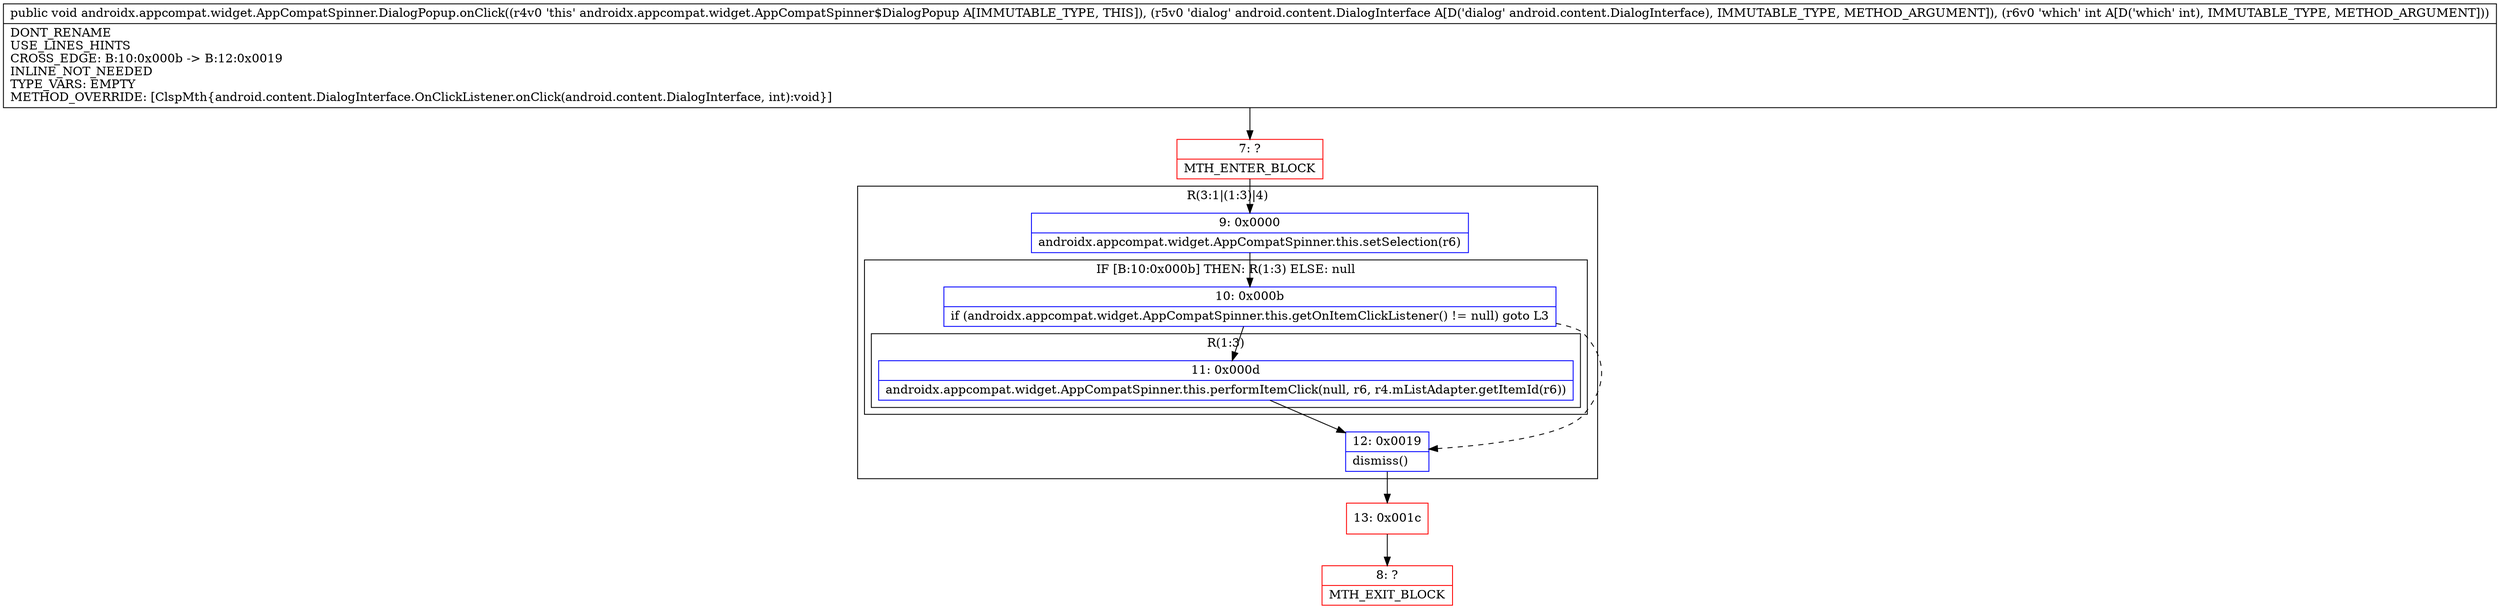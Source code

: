 digraph "CFG forandroidx.appcompat.widget.AppCompatSpinner.DialogPopup.onClick(Landroid\/content\/DialogInterface;I)V" {
subgraph cluster_Region_1766890928 {
label = "R(3:1|(1:3)|4)";
node [shape=record,color=blue];
Node_9 [shape=record,label="{9\:\ 0x0000|androidx.appcompat.widget.AppCompatSpinner.this.setSelection(r6)\l}"];
subgraph cluster_IfRegion_917673181 {
label = "IF [B:10:0x000b] THEN: R(1:3) ELSE: null";
node [shape=record,color=blue];
Node_10 [shape=record,label="{10\:\ 0x000b|if (androidx.appcompat.widget.AppCompatSpinner.this.getOnItemClickListener() != null) goto L3\l}"];
subgraph cluster_Region_1591669945 {
label = "R(1:3)";
node [shape=record,color=blue];
Node_11 [shape=record,label="{11\:\ 0x000d|androidx.appcompat.widget.AppCompatSpinner.this.performItemClick(null, r6, r4.mListAdapter.getItemId(r6))\l}"];
}
}
Node_12 [shape=record,label="{12\:\ 0x0019|dismiss()\l}"];
}
Node_7 [shape=record,color=red,label="{7\:\ ?|MTH_ENTER_BLOCK\l}"];
Node_13 [shape=record,color=red,label="{13\:\ 0x001c}"];
Node_8 [shape=record,color=red,label="{8\:\ ?|MTH_EXIT_BLOCK\l}"];
MethodNode[shape=record,label="{public void androidx.appcompat.widget.AppCompatSpinner.DialogPopup.onClick((r4v0 'this' androidx.appcompat.widget.AppCompatSpinner$DialogPopup A[IMMUTABLE_TYPE, THIS]), (r5v0 'dialog' android.content.DialogInterface A[D('dialog' android.content.DialogInterface), IMMUTABLE_TYPE, METHOD_ARGUMENT]), (r6v0 'which' int A[D('which' int), IMMUTABLE_TYPE, METHOD_ARGUMENT]))  | DONT_RENAME\lUSE_LINES_HINTS\lCROSS_EDGE: B:10:0x000b \-\> B:12:0x0019\lINLINE_NOT_NEEDED\lTYPE_VARS: EMPTY\lMETHOD_OVERRIDE: [ClspMth\{android.content.DialogInterface.OnClickListener.onClick(android.content.DialogInterface, int):void\}]\l}"];
MethodNode -> Node_7;Node_9 -> Node_10;
Node_10 -> Node_11;
Node_10 -> Node_12[style=dashed];
Node_11 -> Node_12;
Node_12 -> Node_13;
Node_7 -> Node_9;
Node_13 -> Node_8;
}

